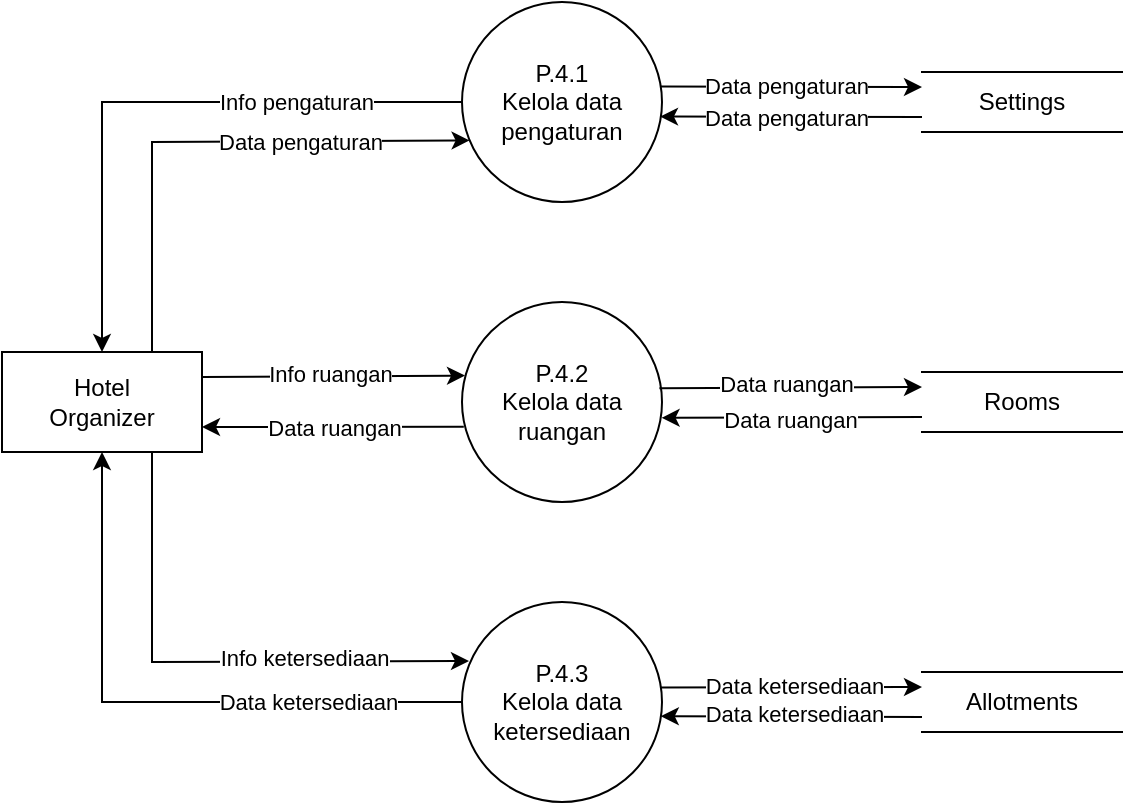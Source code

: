 <mxfile>
    <diagram id="8BU7xldfjp7FiFz4fM9u" name="Page-1">
        <mxGraphModel dx="1222" dy="913" grid="1" gridSize="10" guides="1" tooltips="1" connect="1" arrows="1" fold="1" page="1" pageScale="1" pageWidth="850" pageHeight="1100" math="0" shadow="0">
            <root>
                <mxCell id="0"/>
                <mxCell id="1" parent="0"/>
                <mxCell id="2" value="&lt;div&gt;P.4.1&lt;/div&gt;Kelola data&lt;div&gt;pengaturan&lt;/div&gt;" style="shape=ellipse;html=1;dashed=0;whiteSpace=wrap;aspect=fixed;perimeter=ellipsePerimeter;" vertex="1" parent="1">
                    <mxGeometry x="410" y="150" width="100" height="100" as="geometry"/>
                </mxCell>
                <mxCell id="3" value="&lt;div&gt;P.4.2&lt;/div&gt;Kelola data&lt;div&gt;ruangan&lt;/div&gt;" style="shape=ellipse;html=1;dashed=0;whiteSpace=wrap;aspect=fixed;perimeter=ellipsePerimeter;" vertex="1" parent="1">
                    <mxGeometry x="410" y="300" width="100" height="100" as="geometry"/>
                </mxCell>
                <mxCell id="4" value="&lt;div&gt;P.4.3&lt;/div&gt;Kelola data&lt;div&gt;ketersediaan&lt;/div&gt;" style="shape=ellipse;html=1;dashed=0;whiteSpace=wrap;aspect=fixed;perimeter=ellipsePerimeter;" vertex="1" parent="1">
                    <mxGeometry x="410" y="450" width="100" height="100" as="geometry"/>
                </mxCell>
                <mxCell id="5" value="Settings" style="html=1;dashed=0;whiteSpace=wrap;shape=partialRectangle;right=0;left=0;" vertex="1" parent="1">
                    <mxGeometry x="640" y="185" width="100" height="30" as="geometry"/>
                </mxCell>
                <mxCell id="6" value="Rooms" style="html=1;dashed=0;whiteSpace=wrap;shape=partialRectangle;right=0;left=0;" vertex="1" parent="1">
                    <mxGeometry x="640" y="335" width="100" height="30" as="geometry"/>
                </mxCell>
                <mxCell id="7" value="Allotments" style="html=1;dashed=0;whiteSpace=wrap;shape=partialRectangle;right=0;left=0;" vertex="1" parent="1">
                    <mxGeometry x="640" y="485" width="100" height="30" as="geometry"/>
                </mxCell>
                <mxCell id="15" value="" style="endArrow=classic;html=1;rounded=0;curved=0;jumpStyle=arc;entryX=0.5;entryY=0;entryDx=0;entryDy=0;exitX=0;exitY=0.5;exitDx=0;exitDy=0;" edge="1" parent="1" source="2" target="34">
                    <mxGeometry width="50" height="50" relative="1" as="geometry">
                        <mxPoint x="367.19" y="140.0" as="sourcePoint"/>
                        <mxPoint x="180.0" y="140.6" as="targetPoint"/>
                        <Array as="points">
                            <mxPoint x="230" y="200"/>
                        </Array>
                    </mxGeometry>
                </mxCell>
                <mxCell id="40" value="Info pengaturan" style="edgeLabel;html=1;align=center;verticalAlign=middle;resizable=0;points=[];" vertex="1" connectable="0" parent="15">
                    <mxGeometry x="-0.346" relative="1" as="geometry">
                        <mxPoint x="16" as="offset"/>
                    </mxGeometry>
                </mxCell>
                <mxCell id="17" value="" style="endArrow=classic;html=1;rounded=0;curved=0;jumpStyle=arc;entryX=0.038;entryY=0.692;entryDx=0;entryDy=0;exitX=0.75;exitY=0;exitDx=0;exitDy=0;entryPerimeter=0;" edge="1" parent="1" source="34" target="2">
                    <mxGeometry width="50" height="50" relative="1" as="geometry">
                        <mxPoint x="357.19" y="215.0" as="sourcePoint"/>
                        <mxPoint x="170.0" y="215.6" as="targetPoint"/>
                        <Array as="points">
                            <mxPoint x="255" y="220"/>
                        </Array>
                    </mxGeometry>
                </mxCell>
                <mxCell id="39" value="Data pengaturan" style="edgeLabel;html=1;align=center;verticalAlign=middle;resizable=0;points=[];" vertex="1" connectable="0" parent="17">
                    <mxGeometry x="0.185" relative="1" as="geometry">
                        <mxPoint x="22" as="offset"/>
                    </mxGeometry>
                </mxCell>
                <mxCell id="18" value="" style="endArrow=classic;html=1;rounded=0;curved=0;jumpStyle=arc;entryX=0.5;entryY=1;entryDx=0;entryDy=0;exitX=0;exitY=0.5;exitDx=0;exitDy=0;" edge="1" parent="1" source="4" target="34">
                    <mxGeometry width="50" height="50" relative="1" as="geometry">
                        <mxPoint x="320" y="560" as="sourcePoint"/>
                        <mxPoint x="80.0" y="470.6" as="targetPoint"/>
                        <Array as="points">
                            <mxPoint x="230" y="500"/>
                        </Array>
                    </mxGeometry>
                </mxCell>
                <mxCell id="38" value="Data ketersediaan" style="edgeLabel;html=1;align=center;verticalAlign=middle;resizable=0;points=[];" vertex="1" connectable="0" parent="18">
                    <mxGeometry x="0.345" y="-1" relative="1" as="geometry">
                        <mxPoint x="102" y="25" as="offset"/>
                    </mxGeometry>
                </mxCell>
                <mxCell id="19" value="" style="endArrow=classic;html=1;rounded=0;curved=0;jumpStyle=arc;exitX=1;exitY=0.25;exitDx=0;exitDy=0;entryX=0.015;entryY=0.368;entryDx=0;entryDy=0;entryPerimeter=0;" edge="1" parent="1" source="34" target="3">
                    <mxGeometry width="50" height="50" relative="1" as="geometry">
                        <mxPoint x="487.19" y="349.58" as="sourcePoint"/>
                        <mxPoint x="390" y="280" as="targetPoint"/>
                    </mxGeometry>
                </mxCell>
                <mxCell id="36" value="Info ruangan" style="edgeLabel;html=1;align=center;verticalAlign=middle;resizable=0;points=[];" vertex="1" connectable="0" parent="19">
                    <mxGeometry x="0.164" relative="1" as="geometry">
                        <mxPoint x="-13" y="-1" as="offset"/>
                    </mxGeometry>
                </mxCell>
                <mxCell id="20" value="" style="endArrow=classic;html=1;rounded=0;curved=0;jumpStyle=arc;entryX=0.035;entryY=0.295;entryDx=0;entryDy=0;entryPerimeter=0;exitX=0.75;exitY=1;exitDx=0;exitDy=0;" edge="1" parent="1" source="34" target="4">
                    <mxGeometry width="50" height="50" relative="1" as="geometry">
                        <mxPoint x="300" y="400" as="sourcePoint"/>
                        <mxPoint x="200.0" y="460.6" as="targetPoint"/>
                        <Array as="points">
                            <mxPoint x="255" y="480"/>
                        </Array>
                    </mxGeometry>
                </mxCell>
                <mxCell id="37" value="Info ketersediaan" style="edgeLabel;html=1;align=center;verticalAlign=middle;resizable=0;points=[];" vertex="1" connectable="0" parent="20">
                    <mxGeometry x="-0.236" y="-1" relative="1" as="geometry">
                        <mxPoint x="77" y="2" as="offset"/>
                    </mxGeometry>
                </mxCell>
                <mxCell id="21" value="" style="endArrow=classic;html=1;rounded=0;curved=0;jumpStyle=arc;exitX=0.009;exitY=0.624;exitDx=0;exitDy=0;exitPerimeter=0;entryX=1;entryY=0.75;entryDx=0;entryDy=0;" edge="1" parent="1" source="3" target="34">
                    <mxGeometry width="50" height="50" relative="1" as="geometry">
                        <mxPoint x="323.59" y="240.0" as="sourcePoint"/>
                        <mxPoint x="320" y="440" as="targetPoint"/>
                    </mxGeometry>
                </mxCell>
                <mxCell id="35" value="Data ruangan" style="edgeLabel;html=1;align=center;verticalAlign=middle;resizable=0;points=[];" vertex="1" connectable="0" parent="21">
                    <mxGeometry x="-0.3" relative="1" as="geometry">
                        <mxPoint x="-19" as="offset"/>
                    </mxGeometry>
                </mxCell>
                <mxCell id="22" value="" style="endArrow=classic;html=1;rounded=0;curved=0;jumpStyle=arc;entryX=0.994;entryY=0.571;entryDx=0;entryDy=0;exitX=0;exitY=0.75;exitDx=0;exitDy=0;entryPerimeter=0;" edge="1" parent="1" source="7" target="4">
                    <mxGeometry width="50" height="50" relative="1" as="geometry">
                        <mxPoint x="717.19" y="410.0" as="sourcePoint"/>
                        <mxPoint x="530.0" y="410.6" as="targetPoint"/>
                    </mxGeometry>
                </mxCell>
                <mxCell id="33" value="Data ketersediaan" style="edgeLabel;html=1;align=center;verticalAlign=middle;resizable=0;points=[];" vertex="1" connectable="0" parent="22">
                    <mxGeometry x="0.293" y="-1" relative="1" as="geometry">
                        <mxPoint x="20" as="offset"/>
                    </mxGeometry>
                </mxCell>
                <mxCell id="23" value="" style="endArrow=classic;html=1;rounded=0;curved=0;jumpStyle=arc;entryX=0.998;entryY=0.579;entryDx=0;entryDy=0;exitX=0;exitY=0.75;exitDx=0;exitDy=0;entryPerimeter=0;" edge="1" parent="1" source="6" target="3">
                    <mxGeometry width="50" height="50" relative="1" as="geometry">
                        <mxPoint x="667.19" y="400.0" as="sourcePoint"/>
                        <mxPoint x="480.0" y="400.6" as="targetPoint"/>
                    </mxGeometry>
                </mxCell>
                <mxCell id="31" value="Data ruangan" style="edgeLabel;html=1;align=center;verticalAlign=middle;resizable=0;points=[];" vertex="1" connectable="0" parent="23">
                    <mxGeometry x="0.265" y="1" relative="1" as="geometry">
                        <mxPoint x="16" as="offset"/>
                    </mxGeometry>
                </mxCell>
                <mxCell id="24" value="" style="endArrow=classic;html=1;rounded=0;curved=0;jumpStyle=arc;entryX=0;entryY=0.25;entryDx=0;entryDy=0;exitX=0.995;exitY=0.428;exitDx=0;exitDy=0;exitPerimeter=0;" edge="1" parent="1" source="4" target="7">
                    <mxGeometry width="50" height="50" relative="1" as="geometry">
                        <mxPoint x="687.19" y="430.0" as="sourcePoint"/>
                        <mxPoint x="500.0" y="430.6" as="targetPoint"/>
                    </mxGeometry>
                </mxCell>
                <mxCell id="32" value="Data ketersediaan" style="edgeLabel;html=1;align=center;verticalAlign=middle;resizable=0;points=[];" vertex="1" connectable="0" parent="24">
                    <mxGeometry x="-0.336" y="1" relative="1" as="geometry">
                        <mxPoint x="23" as="offset"/>
                    </mxGeometry>
                </mxCell>
                <mxCell id="25" value="" style="endArrow=classic;html=1;rounded=0;curved=0;jumpStyle=arc;entryX=0;entryY=0.25;entryDx=0;entryDy=0;exitX=0.987;exitY=0.431;exitDx=0;exitDy=0;exitPerimeter=0;" edge="1" parent="1" source="3" target="6">
                    <mxGeometry width="50" height="50" relative="1" as="geometry">
                        <mxPoint x="717.19" y="330.0" as="sourcePoint"/>
                        <mxPoint x="530.0" y="330.6" as="targetPoint"/>
                    </mxGeometry>
                </mxCell>
                <mxCell id="30" value="Data ruangan" style="edgeLabel;html=1;align=center;verticalAlign=middle;resizable=0;points=[];" vertex="1" connectable="0" parent="25">
                    <mxGeometry x="-0.275" y="2" relative="1" as="geometry">
                        <mxPoint x="16" as="offset"/>
                    </mxGeometry>
                </mxCell>
                <mxCell id="26" value="" style="endArrow=classic;html=1;rounded=0;curved=0;jumpStyle=arc;entryX=0.99;entryY=0.573;entryDx=0;entryDy=0;exitX=0;exitY=0.75;exitDx=0;exitDy=0;entryPerimeter=0;" edge="1" parent="1" source="5" target="2">
                    <mxGeometry width="50" height="50" relative="1" as="geometry">
                        <mxPoint x="717.19" y="240.0" as="sourcePoint"/>
                        <mxPoint x="530.0" y="240.6" as="targetPoint"/>
                    </mxGeometry>
                </mxCell>
                <mxCell id="29" value="Data pengaturan" style="edgeLabel;html=1;align=center;verticalAlign=middle;resizable=0;points=[];" vertex="1" connectable="0" parent="26">
                    <mxGeometry x="0.257" relative="1" as="geometry">
                        <mxPoint x="14" as="offset"/>
                    </mxGeometry>
                </mxCell>
                <mxCell id="27" value="" style="endArrow=classic;html=1;rounded=0;curved=0;jumpStyle=arc;entryX=0;entryY=0.25;entryDx=0;entryDy=0;exitX=0.995;exitY=0.422;exitDx=0;exitDy=0;exitPerimeter=0;" edge="1" parent="1" source="2" target="5">
                    <mxGeometry width="50" height="50" relative="1" as="geometry">
                        <mxPoint x="727.19" y="160.0" as="sourcePoint"/>
                        <mxPoint x="540.0" y="160.6" as="targetPoint"/>
                    </mxGeometry>
                </mxCell>
                <mxCell id="28" value="Data pengaturan" style="edgeLabel;html=1;align=center;verticalAlign=middle;resizable=0;points=[];" vertex="1" connectable="0" parent="27">
                    <mxGeometry x="-0.304" y="1" relative="1" as="geometry">
                        <mxPoint x="17" as="offset"/>
                    </mxGeometry>
                </mxCell>
                <mxCell id="34" value="Hotel&lt;div&gt;Organizer&lt;/div&gt;" style="html=1;dashed=0;whiteSpace=wrap;" vertex="1" parent="1">
                    <mxGeometry x="180" y="325" width="100" height="50" as="geometry"/>
                </mxCell>
            </root>
        </mxGraphModel>
    </diagram>
</mxfile>